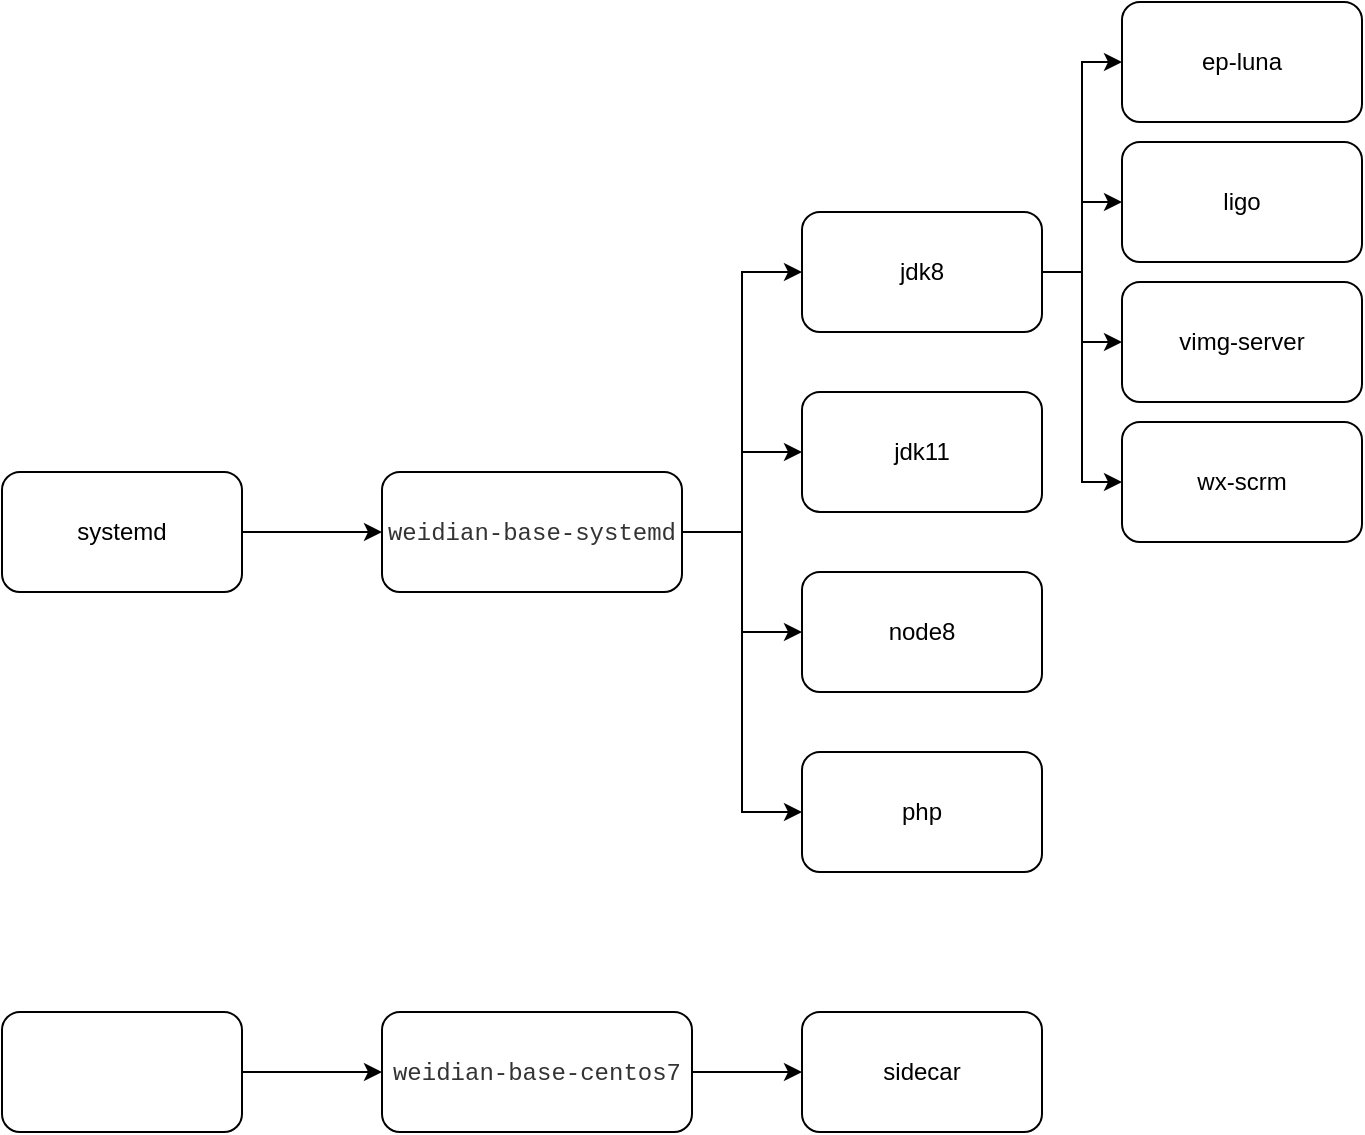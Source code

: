 <mxfile version="17.1.3" type="github">
  <diagram id="SDIb11jV21BhIwrKZLNN" name="Page-1">
    <mxGraphModel dx="983" dy="643" grid="1" gridSize="10" guides="1" tooltips="1" connect="1" arrows="1" fold="1" page="1" pageScale="1" pageWidth="827" pageHeight="1169" math="0" shadow="0">
      <root>
        <mxCell id="0" />
        <mxCell id="1" parent="0" />
        <mxCell id="jsgCxWwjw-_KWovbcxch-6" value="" style="edgeStyle=orthogonalEdgeStyle;rounded=0;orthogonalLoop=1;jettySize=auto;html=1;" edge="1" parent="1" source="jsgCxWwjw-_KWovbcxch-1" target="jsgCxWwjw-_KWovbcxch-3">
          <mxGeometry relative="1" as="geometry" />
        </mxCell>
        <mxCell id="jsgCxWwjw-_KWovbcxch-1" value="systemd" style="rounded=1;whiteSpace=wrap;html=1;" vertex="1" parent="1">
          <mxGeometry x="40" y="380" width="120" height="60" as="geometry" />
        </mxCell>
        <mxCell id="jsgCxWwjw-_KWovbcxch-8" value="" style="edgeStyle=orthogonalEdgeStyle;rounded=0;orthogonalLoop=1;jettySize=auto;html=1;" edge="1" parent="1" source="jsgCxWwjw-_KWovbcxch-2" target="jsgCxWwjw-_KWovbcxch-7">
          <mxGeometry relative="1" as="geometry" />
        </mxCell>
        <mxCell id="jsgCxWwjw-_KWovbcxch-2" value="" style="rounded=1;whiteSpace=wrap;html=1;" vertex="1" parent="1">
          <mxGeometry x="40" y="650" width="120" height="60" as="geometry" />
        </mxCell>
        <mxCell id="jsgCxWwjw-_KWovbcxch-14" value="" style="edgeStyle=orthogonalEdgeStyle;rounded=0;orthogonalLoop=1;jettySize=auto;html=1;entryX=0;entryY=0.5;entryDx=0;entryDy=0;" edge="1" parent="1" source="jsgCxWwjw-_KWovbcxch-3" target="jsgCxWwjw-_KWovbcxch-11">
          <mxGeometry relative="1" as="geometry" />
        </mxCell>
        <mxCell id="jsgCxWwjw-_KWovbcxch-15" style="edgeStyle=orthogonalEdgeStyle;rounded=0;orthogonalLoop=1;jettySize=auto;html=1;entryX=0;entryY=0.5;entryDx=0;entryDy=0;" edge="1" parent="1" source="jsgCxWwjw-_KWovbcxch-3" target="jsgCxWwjw-_KWovbcxch-12">
          <mxGeometry relative="1" as="geometry" />
        </mxCell>
        <mxCell id="jsgCxWwjw-_KWovbcxch-16" style="edgeStyle=orthogonalEdgeStyle;rounded=0;orthogonalLoop=1;jettySize=auto;html=1;entryX=0;entryY=0.5;entryDx=0;entryDy=0;" edge="1" parent="1" source="jsgCxWwjw-_KWovbcxch-3" target="jsgCxWwjw-_KWovbcxch-4">
          <mxGeometry relative="1" as="geometry" />
        </mxCell>
        <mxCell id="jsgCxWwjw-_KWovbcxch-17" style="edgeStyle=orthogonalEdgeStyle;rounded=0;orthogonalLoop=1;jettySize=auto;html=1;entryX=0;entryY=0.5;entryDx=0;entryDy=0;" edge="1" parent="1" source="jsgCxWwjw-_KWovbcxch-3" target="jsgCxWwjw-_KWovbcxch-13">
          <mxGeometry relative="1" as="geometry" />
        </mxCell>
        <mxCell id="jsgCxWwjw-_KWovbcxch-3" value="&lt;span style=&quot;color: rgb(51 , 51 , 51) ; font-family: &amp;#34;menlo&amp;#34; , &amp;#34;liberation mono&amp;#34; , &amp;#34;consolas&amp;#34; , &amp;#34;dejavu sans mono&amp;#34; , &amp;#34;ubuntu mono&amp;#34; , &amp;#34;courier new&amp;#34; , &amp;#34;andale mono&amp;#34; , &amp;#34;lucida console&amp;#34; , monospace ; background-color: rgb(255 , 255 , 255)&quot;&gt;weidian-base-systemd&lt;/span&gt;" style="rounded=1;whiteSpace=wrap;html=1;" vertex="1" parent="1">
          <mxGeometry x="230" y="380" width="150" height="60" as="geometry" />
        </mxCell>
        <mxCell id="jsgCxWwjw-_KWovbcxch-21" style="edgeStyle=orthogonalEdgeStyle;rounded=0;orthogonalLoop=1;jettySize=auto;html=1;entryX=0;entryY=0.5;entryDx=0;entryDy=0;" edge="1" parent="1" source="jsgCxWwjw-_KWovbcxch-4" target="jsgCxWwjw-_KWovbcxch-18">
          <mxGeometry relative="1" as="geometry" />
        </mxCell>
        <mxCell id="jsgCxWwjw-_KWovbcxch-22" style="edgeStyle=orthogonalEdgeStyle;rounded=0;orthogonalLoop=1;jettySize=auto;html=1;entryX=0;entryY=0.5;entryDx=0;entryDy=0;" edge="1" parent="1" source="jsgCxWwjw-_KWovbcxch-4" target="jsgCxWwjw-_KWovbcxch-19">
          <mxGeometry relative="1" as="geometry" />
        </mxCell>
        <mxCell id="jsgCxWwjw-_KWovbcxch-23" style="edgeStyle=orthogonalEdgeStyle;rounded=0;orthogonalLoop=1;jettySize=auto;html=1;entryX=0;entryY=0.5;entryDx=0;entryDy=0;" edge="1" parent="1" source="jsgCxWwjw-_KWovbcxch-4" target="jsgCxWwjw-_KWovbcxch-20">
          <mxGeometry relative="1" as="geometry" />
        </mxCell>
        <mxCell id="jsgCxWwjw-_KWovbcxch-24" style="edgeStyle=orthogonalEdgeStyle;rounded=0;orthogonalLoop=1;jettySize=auto;html=1;entryX=0;entryY=0.5;entryDx=0;entryDy=0;" edge="1" parent="1" source="jsgCxWwjw-_KWovbcxch-4" target="jsgCxWwjw-_KWovbcxch-5">
          <mxGeometry relative="1" as="geometry" />
        </mxCell>
        <mxCell id="jsgCxWwjw-_KWovbcxch-4" value="jdk8" style="rounded=1;whiteSpace=wrap;html=1;" vertex="1" parent="1">
          <mxGeometry x="440" y="250" width="120" height="60" as="geometry" />
        </mxCell>
        <mxCell id="jsgCxWwjw-_KWovbcxch-5" value="ep-luna" style="rounded=1;whiteSpace=wrap;html=1;" vertex="1" parent="1">
          <mxGeometry x="600" y="145" width="120" height="60" as="geometry" />
        </mxCell>
        <mxCell id="jsgCxWwjw-_KWovbcxch-10" value="" style="edgeStyle=orthogonalEdgeStyle;rounded=0;orthogonalLoop=1;jettySize=auto;html=1;" edge="1" parent="1" source="jsgCxWwjw-_KWovbcxch-7" target="jsgCxWwjw-_KWovbcxch-9">
          <mxGeometry relative="1" as="geometry" />
        </mxCell>
        <mxCell id="jsgCxWwjw-_KWovbcxch-7" value="&lt;span style=&quot;color: rgb(51 , 51 , 51) ; font-family: &amp;#34;menlo&amp;#34; , &amp;#34;liberation mono&amp;#34; , &amp;#34;consolas&amp;#34; , &amp;#34;dejavu sans mono&amp;#34; , &amp;#34;ubuntu mono&amp;#34; , &amp;#34;courier new&amp;#34; , &amp;#34;andale mono&amp;#34; , &amp;#34;lucida console&amp;#34; , monospace ; background-color: rgb(255 , 255 , 255)&quot;&gt;weidian-base-centos7 &lt;/span&gt;" style="rounded=1;whiteSpace=wrap;html=1;" vertex="1" parent="1">
          <mxGeometry x="230" y="650" width="155" height="60" as="geometry" />
        </mxCell>
        <mxCell id="jsgCxWwjw-_KWovbcxch-9" value="sidecar" style="rounded=1;whiteSpace=wrap;html=1;" vertex="1" parent="1">
          <mxGeometry x="440" y="650" width="120" height="60" as="geometry" />
        </mxCell>
        <mxCell id="jsgCxWwjw-_KWovbcxch-11" value="jdk11" style="rounded=1;whiteSpace=wrap;html=1;" vertex="1" parent="1">
          <mxGeometry x="440" y="340" width="120" height="60" as="geometry" />
        </mxCell>
        <mxCell id="jsgCxWwjw-_KWovbcxch-12" value="node8" style="rounded=1;whiteSpace=wrap;html=1;" vertex="1" parent="1">
          <mxGeometry x="440" y="430" width="120" height="60" as="geometry" />
        </mxCell>
        <mxCell id="jsgCxWwjw-_KWovbcxch-13" value="php" style="rounded=1;whiteSpace=wrap;html=1;" vertex="1" parent="1">
          <mxGeometry x="440" y="520" width="120" height="60" as="geometry" />
        </mxCell>
        <mxCell id="jsgCxWwjw-_KWovbcxch-18" value="ligo" style="rounded=1;whiteSpace=wrap;html=1;" vertex="1" parent="1">
          <mxGeometry x="600" y="215" width="120" height="60" as="geometry" />
        </mxCell>
        <mxCell id="jsgCxWwjw-_KWovbcxch-19" value="vimg-server" style="rounded=1;whiteSpace=wrap;html=1;" vertex="1" parent="1">
          <mxGeometry x="600" y="285" width="120" height="60" as="geometry" />
        </mxCell>
        <mxCell id="jsgCxWwjw-_KWovbcxch-20" value="wx-scrm" style="rounded=1;whiteSpace=wrap;html=1;" vertex="1" parent="1">
          <mxGeometry x="600" y="355" width="120" height="60" as="geometry" />
        </mxCell>
      </root>
    </mxGraphModel>
  </diagram>
</mxfile>
